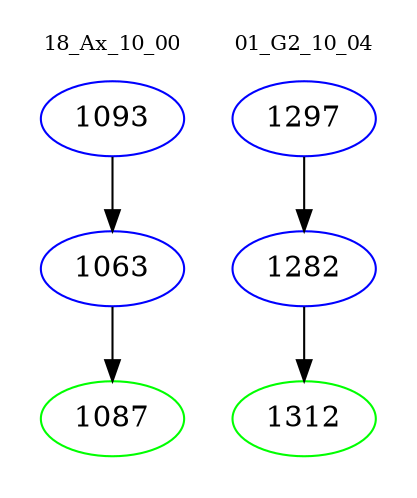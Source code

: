 digraph{
subgraph cluster_0 {
color = white
label = "18_Ax_10_00";
fontsize=10;
T0_1093 [label="1093", color="blue"]
T0_1093 -> T0_1063 [color="black"]
T0_1063 [label="1063", color="blue"]
T0_1063 -> T0_1087 [color="black"]
T0_1087 [label="1087", color="green"]
}
subgraph cluster_1 {
color = white
label = "01_G2_10_04";
fontsize=10;
T1_1297 [label="1297", color="blue"]
T1_1297 -> T1_1282 [color="black"]
T1_1282 [label="1282", color="blue"]
T1_1282 -> T1_1312 [color="black"]
T1_1312 [label="1312", color="green"]
}
}
